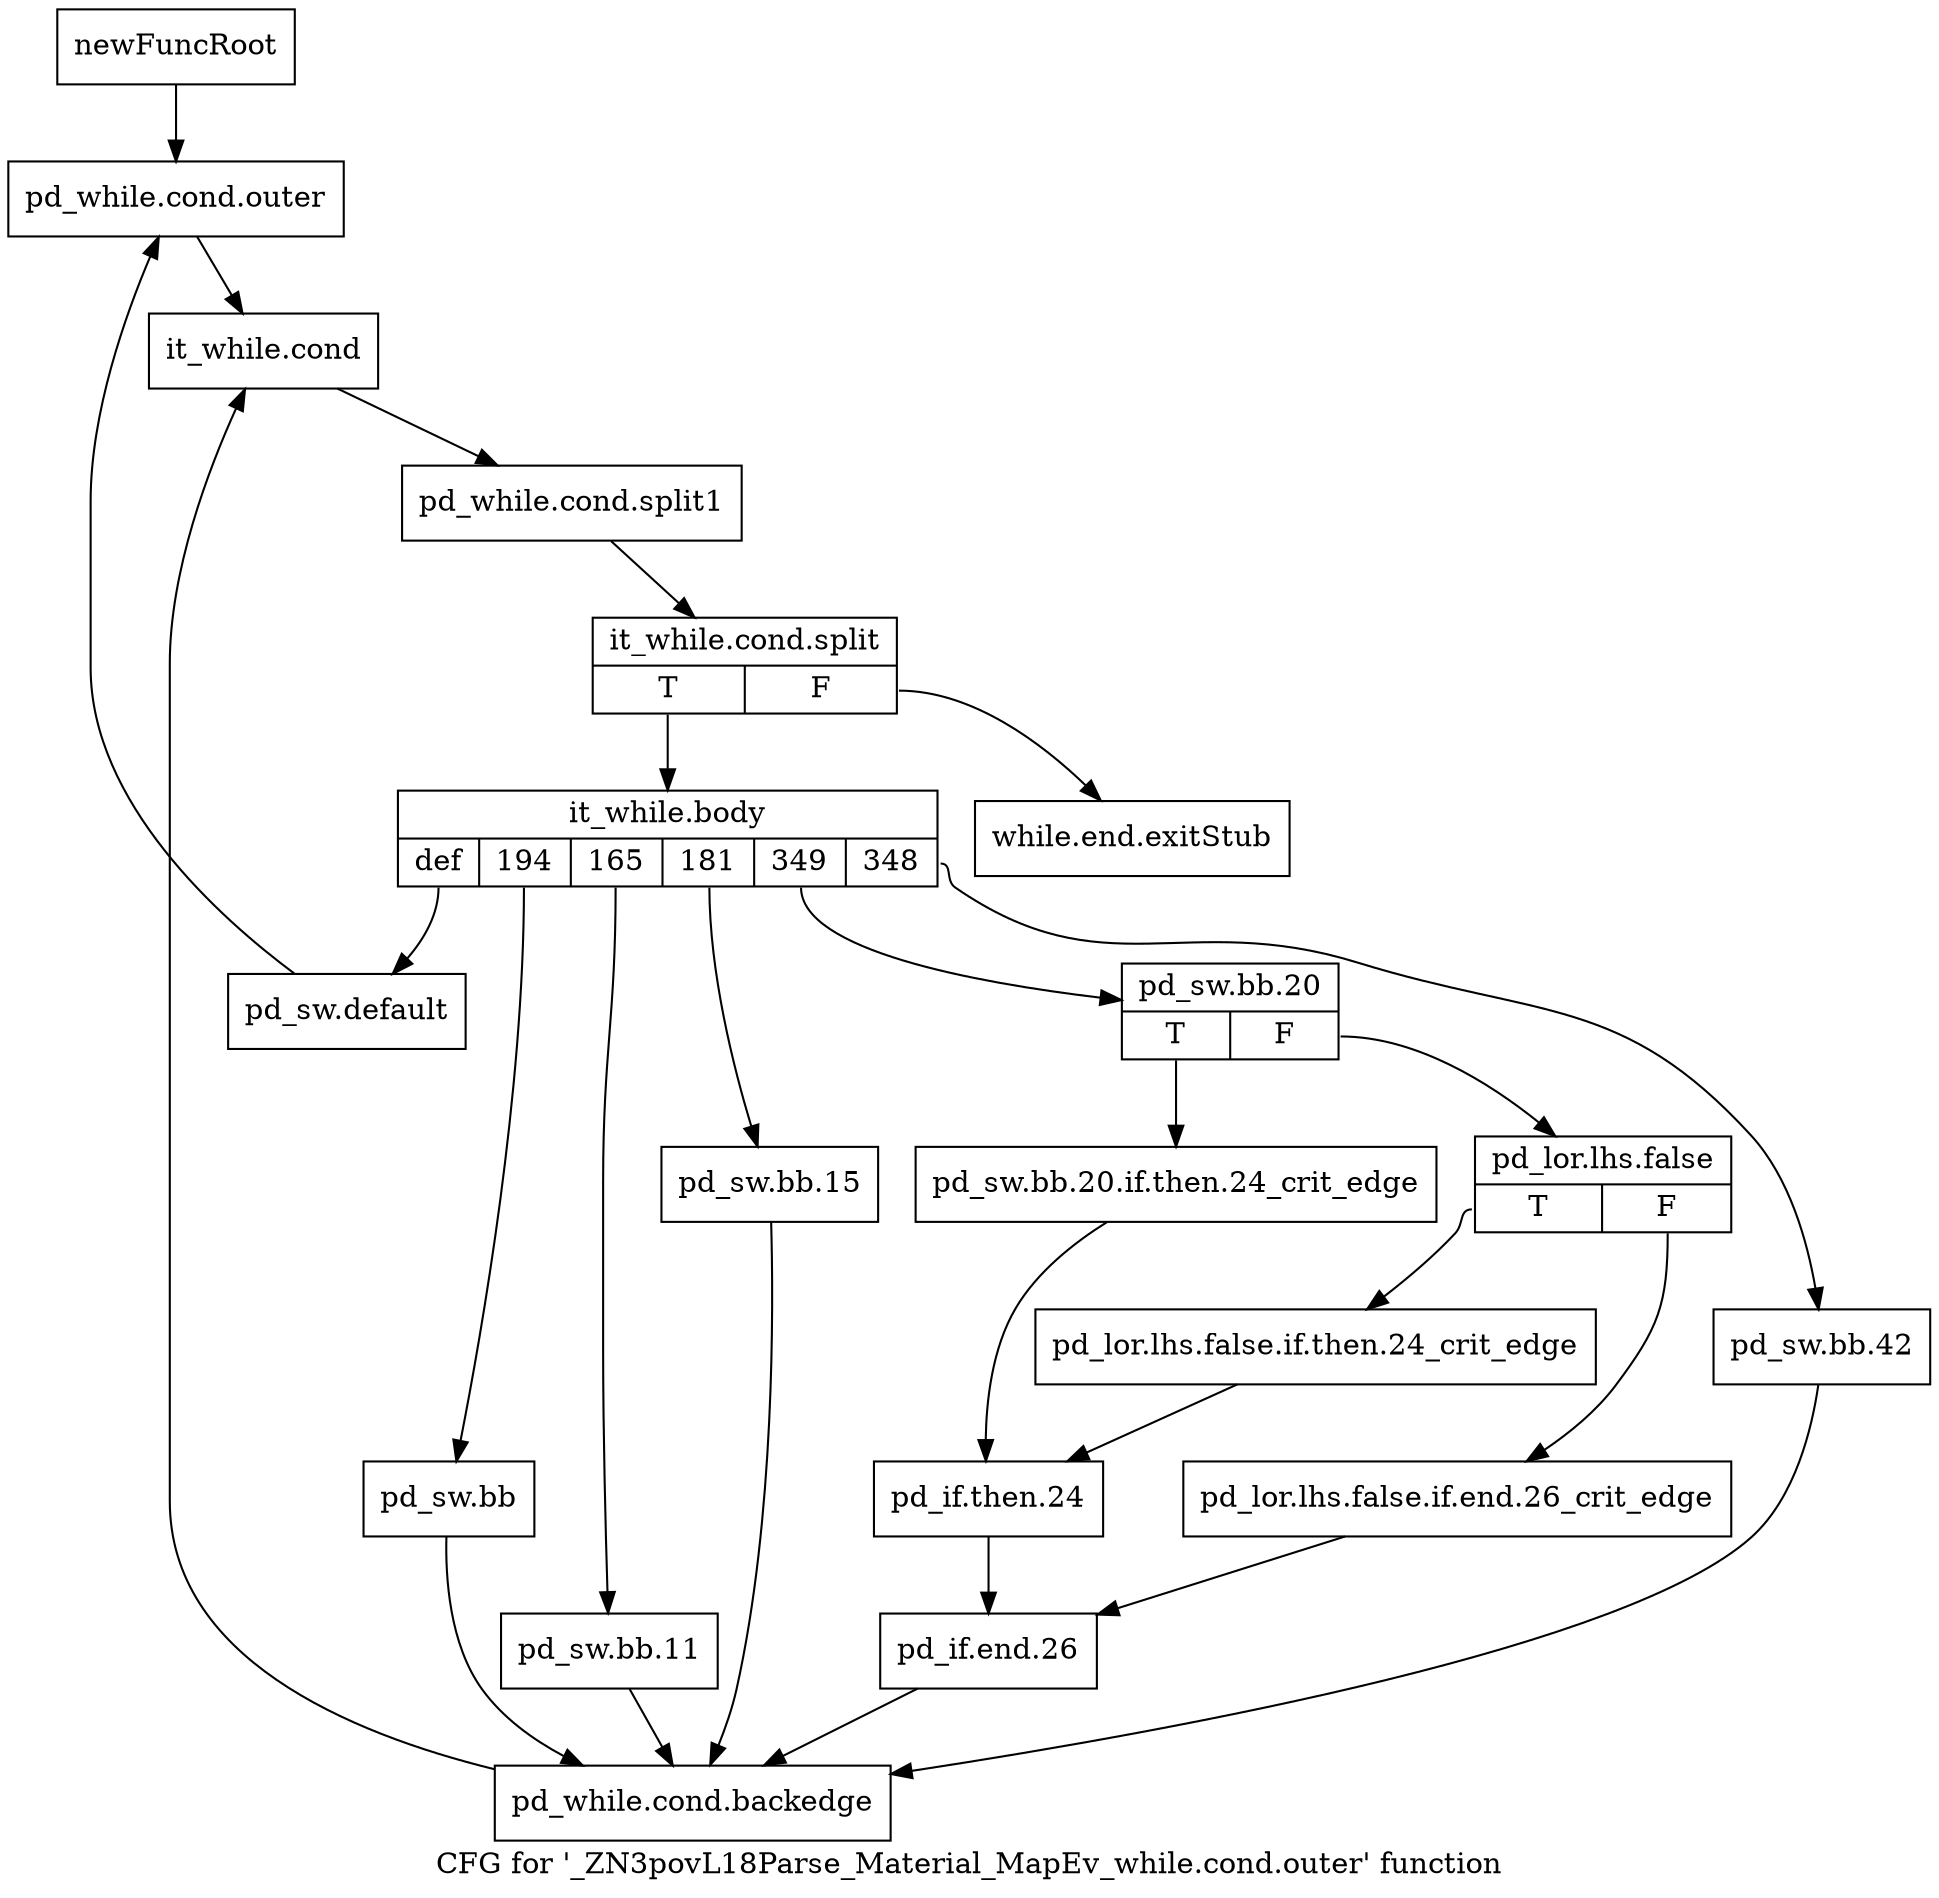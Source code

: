 digraph "CFG for '_ZN3povL18Parse_Material_MapEv_while.cond.outer' function" {
	label="CFG for '_ZN3povL18Parse_Material_MapEv_while.cond.outer' function";

	Node0x295ca60 [shape=record,label="{newFuncRoot}"];
	Node0x295ca60 -> Node0x2961b60;
	Node0x2961b10 [shape=record,label="{while.end.exitStub}"];
	Node0x2961b60 [shape=record,label="{pd_while.cond.outer}"];
	Node0x2961b60 -> Node0x2961bb0;
	Node0x2961bb0 [shape=record,label="{it_while.cond}"];
	Node0x2961bb0 -> Node0x392e170;
	Node0x392e170 [shape=record,label="{pd_while.cond.split1}"];
	Node0x392e170 -> Node0x3909b20;
	Node0x3909b20 [shape=record,label="{it_while.cond.split|{<s0>T|<s1>F}}"];
	Node0x3909b20:s0 -> Node0x2961c00;
	Node0x3909b20:s1 -> Node0x2961b10;
	Node0x2961c00 [shape=record,label="{it_while.body|{<s0>def|<s1>194|<s2>165|<s3>181|<s4>349|<s5>348}}"];
	Node0x2961c00:s0 -> Node0x2962010;
	Node0x2961c00:s1 -> Node0x2961f70;
	Node0x2961c00:s2 -> Node0x2961f20;
	Node0x2961c00:s3 -> Node0x2961ed0;
	Node0x2961c00:s4 -> Node0x2961ca0;
	Node0x2961c00:s5 -> Node0x2961c50;
	Node0x2961c50 [shape=record,label="{pd_sw.bb.42}"];
	Node0x2961c50 -> Node0x2961fc0;
	Node0x2961ca0 [shape=record,label="{pd_sw.bb.20|{<s0>T|<s1>F}}"];
	Node0x2961ca0:s0 -> Node0x2961de0;
	Node0x2961ca0:s1 -> Node0x2961cf0;
	Node0x2961cf0 [shape=record,label="{pd_lor.lhs.false|{<s0>T|<s1>F}}"];
	Node0x2961cf0:s0 -> Node0x2961d90;
	Node0x2961cf0:s1 -> Node0x2961d40;
	Node0x2961d40 [shape=record,label="{pd_lor.lhs.false.if.end.26_crit_edge}"];
	Node0x2961d40 -> Node0x2961e80;
	Node0x2961d90 [shape=record,label="{pd_lor.lhs.false.if.then.24_crit_edge}"];
	Node0x2961d90 -> Node0x2961e30;
	Node0x2961de0 [shape=record,label="{pd_sw.bb.20.if.then.24_crit_edge}"];
	Node0x2961de0 -> Node0x2961e30;
	Node0x2961e30 [shape=record,label="{pd_if.then.24}"];
	Node0x2961e30 -> Node0x2961e80;
	Node0x2961e80 [shape=record,label="{pd_if.end.26}"];
	Node0x2961e80 -> Node0x2961fc0;
	Node0x2961ed0 [shape=record,label="{pd_sw.bb.15}"];
	Node0x2961ed0 -> Node0x2961fc0;
	Node0x2961f20 [shape=record,label="{pd_sw.bb.11}"];
	Node0x2961f20 -> Node0x2961fc0;
	Node0x2961f70 [shape=record,label="{pd_sw.bb}"];
	Node0x2961f70 -> Node0x2961fc0;
	Node0x2961fc0 [shape=record,label="{pd_while.cond.backedge}"];
	Node0x2961fc0 -> Node0x2961bb0;
	Node0x2962010 [shape=record,label="{pd_sw.default}"];
	Node0x2962010 -> Node0x2961b60;
}
